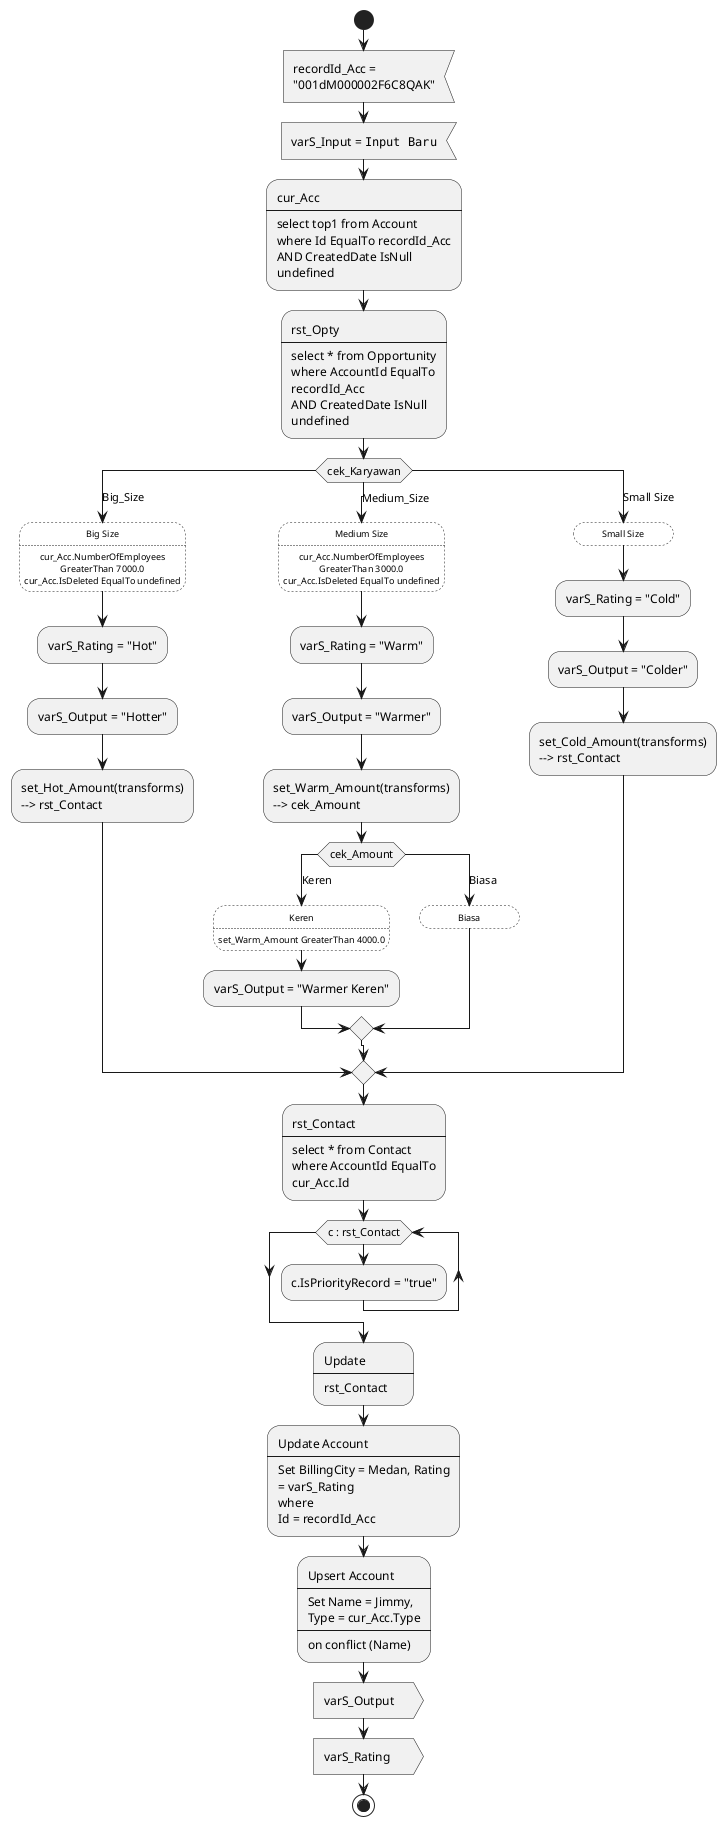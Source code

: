 @startuml
<style>
    element {
        MinimumWidth 100
        MaximumWidth 180
    }
    .kondisi {
        FontSize 9
        Padding 5
        LineStyle 2
        BackGroundColor transparent
        HorizontalAlignment center
    }
</style>
skinparam defaultFontName "verdana"
start
:recordId_Acc = "001dM000002F6C8QAK";<<input>>
:varS_Input = ""Input Baru"";<<input>>

:cur_Acc 
----
select top1 from Account 
where Id EqualTo recordId_Acc
AND CreatedDate IsNull undefined;
:rst_Opty 
----
select * from Opportunity 
where AccountId EqualTo recordId_Acc
AND CreatedDate IsNull undefined;
switch (cek_Karyawan)
case (Big_Size)
	:Big Size
....
cur_Acc.NumberOfEmployees GreaterThan 7000.0
cur_Acc.IsDeleted EqualTo undefined;<<kondisi>>
	:varS_Rating = "Hot";
:varS_Output = "Hotter";
	:set_Hot_Amount(transforms)  --> rst_Contact;
case (Medium_Size)
	:Medium Size
....
cur_Acc.NumberOfEmployees GreaterThan 3000.0
cur_Acc.IsDeleted EqualTo undefined;<<kondisi>>
	:varS_Rating = "Warm";
:varS_Output = "Warmer";
	:set_Warm_Amount(transforms)  --> cek_Amount;
	switch (cek_Amount)
case (Keren)
	:Keren
....
set_Warm_Amount GreaterThan 4000.0;<<kondisi>>
	:varS_Output = "Warmer Keren";
case (Biasa)
	:Biasa;<<kondisi>>
endswitch
case (Small Size)
	:Small Size;<<kondisi>>
	:varS_Rating = "Cold";
:varS_Output = "Colder";
	:set_Cold_Amount(transforms)  --> rst_Contact;
endswitch
:rst_Contact 
----
select * from Contact 
where AccountId EqualTo cur_Acc.Id;
while(c : rst_Contact)
	:c.IsPriorityRecord = "true";
endwhile
:Update 
----
rst_Contact;
:Update Account 
----
Set BillingCity = Medan, Rating = varS_Rating
where 
Id = recordId_Acc;
:Upsert Account 
----
Set Name = Jimmy,
Type = cur_Acc.Type
----
on conflict (Name);
:varS_Output;<<output>>
:varS_Rating;<<output>>
stop
@enduml